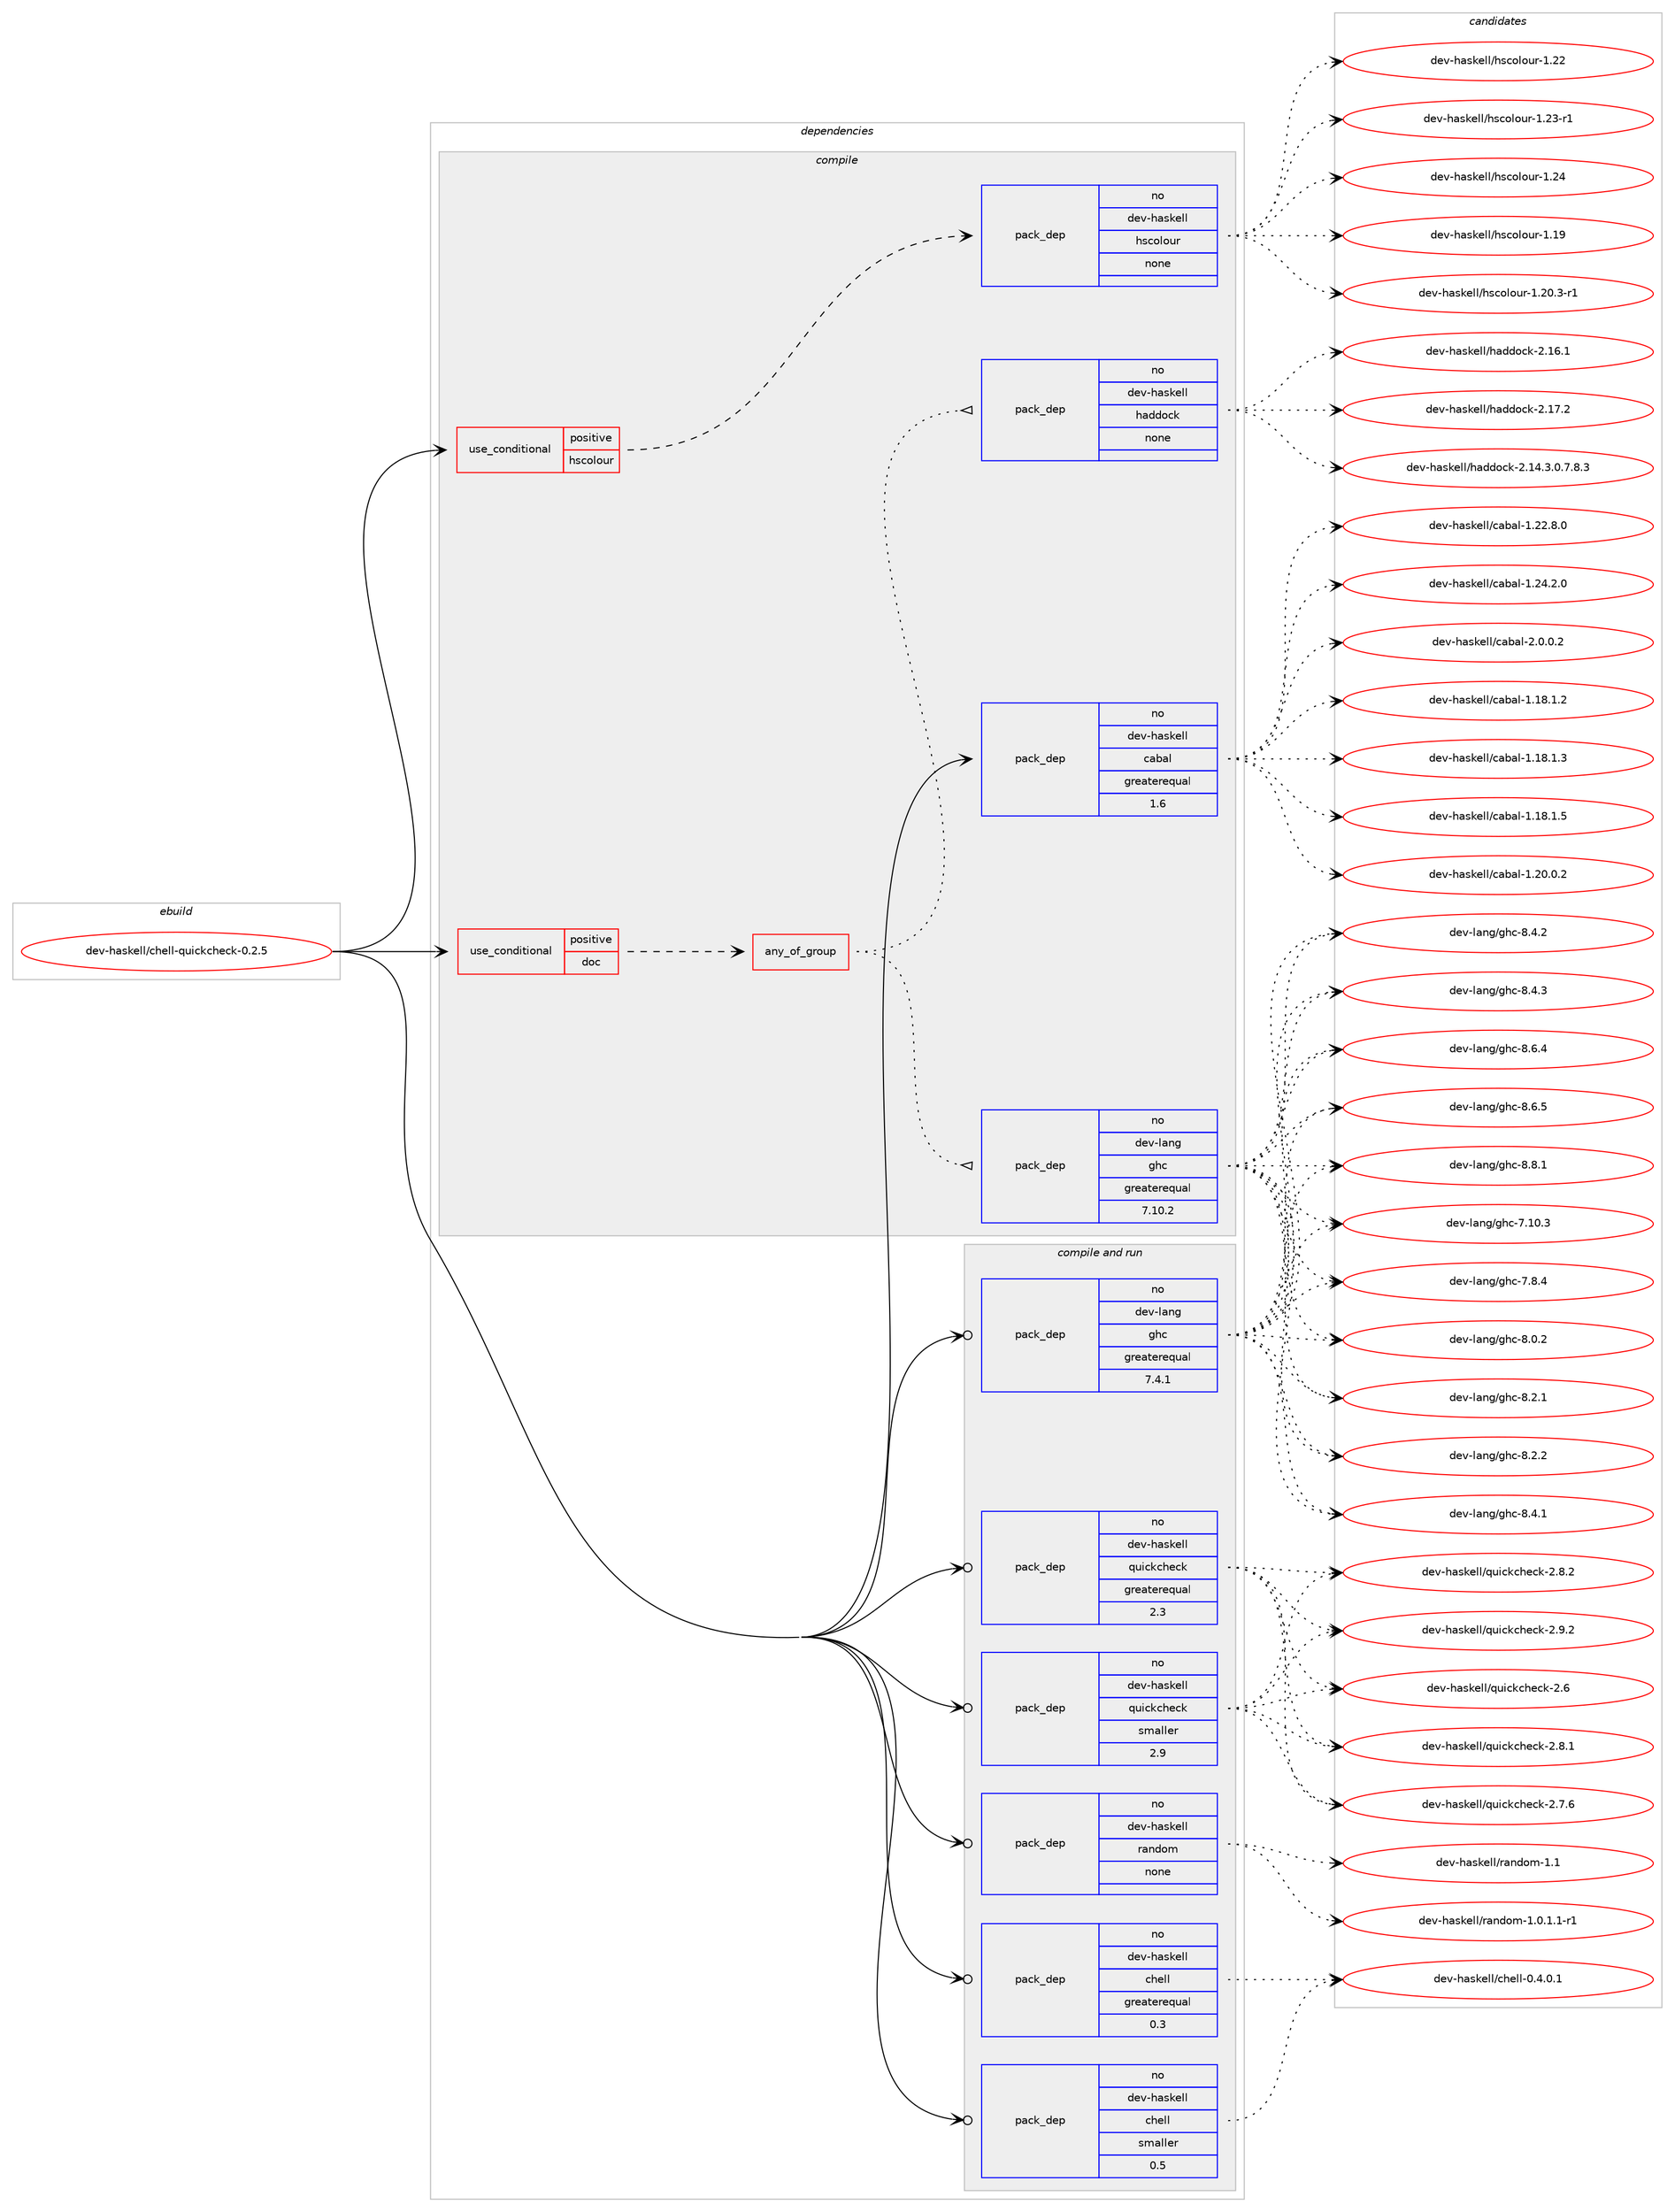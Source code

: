 digraph prolog {

# *************
# Graph options
# *************

newrank=true;
concentrate=true;
compound=true;
graph [rankdir=LR,fontname=Helvetica,fontsize=10,ranksep=1.5];#, ranksep=2.5, nodesep=0.2];
edge  [arrowhead=vee];
node  [fontname=Helvetica,fontsize=10];

# **********
# The ebuild
# **********

subgraph cluster_leftcol {
color=gray;
rank=same;
label=<<i>ebuild</i>>;
id [label="dev-haskell/chell-quickcheck-0.2.5", color=red, width=4, href="../dev-haskell/chell-quickcheck-0.2.5.svg"];
}

# ****************
# The dependencies
# ****************

subgraph cluster_midcol {
color=gray;
label=<<i>dependencies</i>>;
subgraph cluster_compile {
fillcolor="#eeeeee";
style=filled;
label=<<i>compile</i>>;
subgraph cond125096 {
dependency528643 [label=<<TABLE BORDER="0" CELLBORDER="1" CELLSPACING="0" CELLPADDING="4"><TR><TD ROWSPAN="3" CELLPADDING="10">use_conditional</TD></TR><TR><TD>positive</TD></TR><TR><TD>doc</TD></TR></TABLE>>, shape=none, color=red];
subgraph any9602 {
dependency528644 [label=<<TABLE BORDER="0" CELLBORDER="1" CELLSPACING="0" CELLPADDING="4"><TR><TD CELLPADDING="10">any_of_group</TD></TR></TABLE>>, shape=none, color=red];subgraph pack393588 {
dependency528645 [label=<<TABLE BORDER="0" CELLBORDER="1" CELLSPACING="0" CELLPADDING="4" WIDTH="220"><TR><TD ROWSPAN="6" CELLPADDING="30">pack_dep</TD></TR><TR><TD WIDTH="110">no</TD></TR><TR><TD>dev-haskell</TD></TR><TR><TD>haddock</TD></TR><TR><TD>none</TD></TR><TR><TD></TD></TR></TABLE>>, shape=none, color=blue];
}
dependency528644:e -> dependency528645:w [weight=20,style="dotted",arrowhead="oinv"];
subgraph pack393589 {
dependency528646 [label=<<TABLE BORDER="0" CELLBORDER="1" CELLSPACING="0" CELLPADDING="4" WIDTH="220"><TR><TD ROWSPAN="6" CELLPADDING="30">pack_dep</TD></TR><TR><TD WIDTH="110">no</TD></TR><TR><TD>dev-lang</TD></TR><TR><TD>ghc</TD></TR><TR><TD>greaterequal</TD></TR><TR><TD>7.10.2</TD></TR></TABLE>>, shape=none, color=blue];
}
dependency528644:e -> dependency528646:w [weight=20,style="dotted",arrowhead="oinv"];
}
dependency528643:e -> dependency528644:w [weight=20,style="dashed",arrowhead="vee"];
}
id:e -> dependency528643:w [weight=20,style="solid",arrowhead="vee"];
subgraph cond125097 {
dependency528647 [label=<<TABLE BORDER="0" CELLBORDER="1" CELLSPACING="0" CELLPADDING="4"><TR><TD ROWSPAN="3" CELLPADDING="10">use_conditional</TD></TR><TR><TD>positive</TD></TR><TR><TD>hscolour</TD></TR></TABLE>>, shape=none, color=red];
subgraph pack393590 {
dependency528648 [label=<<TABLE BORDER="0" CELLBORDER="1" CELLSPACING="0" CELLPADDING="4" WIDTH="220"><TR><TD ROWSPAN="6" CELLPADDING="30">pack_dep</TD></TR><TR><TD WIDTH="110">no</TD></TR><TR><TD>dev-haskell</TD></TR><TR><TD>hscolour</TD></TR><TR><TD>none</TD></TR><TR><TD></TD></TR></TABLE>>, shape=none, color=blue];
}
dependency528647:e -> dependency528648:w [weight=20,style="dashed",arrowhead="vee"];
}
id:e -> dependency528647:w [weight=20,style="solid",arrowhead="vee"];
subgraph pack393591 {
dependency528649 [label=<<TABLE BORDER="0" CELLBORDER="1" CELLSPACING="0" CELLPADDING="4" WIDTH="220"><TR><TD ROWSPAN="6" CELLPADDING="30">pack_dep</TD></TR><TR><TD WIDTH="110">no</TD></TR><TR><TD>dev-haskell</TD></TR><TR><TD>cabal</TD></TR><TR><TD>greaterequal</TD></TR><TR><TD>1.6</TD></TR></TABLE>>, shape=none, color=blue];
}
id:e -> dependency528649:w [weight=20,style="solid",arrowhead="vee"];
}
subgraph cluster_compileandrun {
fillcolor="#eeeeee";
style=filled;
label=<<i>compile and run</i>>;
subgraph pack393592 {
dependency528650 [label=<<TABLE BORDER="0" CELLBORDER="1" CELLSPACING="0" CELLPADDING="4" WIDTH="220"><TR><TD ROWSPAN="6" CELLPADDING="30">pack_dep</TD></TR><TR><TD WIDTH="110">no</TD></TR><TR><TD>dev-haskell</TD></TR><TR><TD>chell</TD></TR><TR><TD>greaterequal</TD></TR><TR><TD>0.3</TD></TR></TABLE>>, shape=none, color=blue];
}
id:e -> dependency528650:w [weight=20,style="solid",arrowhead="odotvee"];
subgraph pack393593 {
dependency528651 [label=<<TABLE BORDER="0" CELLBORDER="1" CELLSPACING="0" CELLPADDING="4" WIDTH="220"><TR><TD ROWSPAN="6" CELLPADDING="30">pack_dep</TD></TR><TR><TD WIDTH="110">no</TD></TR><TR><TD>dev-haskell</TD></TR><TR><TD>chell</TD></TR><TR><TD>smaller</TD></TR><TR><TD>0.5</TD></TR></TABLE>>, shape=none, color=blue];
}
id:e -> dependency528651:w [weight=20,style="solid",arrowhead="odotvee"];
subgraph pack393594 {
dependency528652 [label=<<TABLE BORDER="0" CELLBORDER="1" CELLSPACING="0" CELLPADDING="4" WIDTH="220"><TR><TD ROWSPAN="6" CELLPADDING="30">pack_dep</TD></TR><TR><TD WIDTH="110">no</TD></TR><TR><TD>dev-haskell</TD></TR><TR><TD>quickcheck</TD></TR><TR><TD>greaterequal</TD></TR><TR><TD>2.3</TD></TR></TABLE>>, shape=none, color=blue];
}
id:e -> dependency528652:w [weight=20,style="solid",arrowhead="odotvee"];
subgraph pack393595 {
dependency528653 [label=<<TABLE BORDER="0" CELLBORDER="1" CELLSPACING="0" CELLPADDING="4" WIDTH="220"><TR><TD ROWSPAN="6" CELLPADDING="30">pack_dep</TD></TR><TR><TD WIDTH="110">no</TD></TR><TR><TD>dev-haskell</TD></TR><TR><TD>quickcheck</TD></TR><TR><TD>smaller</TD></TR><TR><TD>2.9</TD></TR></TABLE>>, shape=none, color=blue];
}
id:e -> dependency528653:w [weight=20,style="solid",arrowhead="odotvee"];
subgraph pack393596 {
dependency528654 [label=<<TABLE BORDER="0" CELLBORDER="1" CELLSPACING="0" CELLPADDING="4" WIDTH="220"><TR><TD ROWSPAN="6" CELLPADDING="30">pack_dep</TD></TR><TR><TD WIDTH="110">no</TD></TR><TR><TD>dev-haskell</TD></TR><TR><TD>random</TD></TR><TR><TD>none</TD></TR><TR><TD></TD></TR></TABLE>>, shape=none, color=blue];
}
id:e -> dependency528654:w [weight=20,style="solid",arrowhead="odotvee"];
subgraph pack393597 {
dependency528655 [label=<<TABLE BORDER="0" CELLBORDER="1" CELLSPACING="0" CELLPADDING="4" WIDTH="220"><TR><TD ROWSPAN="6" CELLPADDING="30">pack_dep</TD></TR><TR><TD WIDTH="110">no</TD></TR><TR><TD>dev-lang</TD></TR><TR><TD>ghc</TD></TR><TR><TD>greaterequal</TD></TR><TR><TD>7.4.1</TD></TR></TABLE>>, shape=none, color=blue];
}
id:e -> dependency528655:w [weight=20,style="solid",arrowhead="odotvee"];
}
subgraph cluster_run {
fillcolor="#eeeeee";
style=filled;
label=<<i>run</i>>;
}
}

# **************
# The candidates
# **************

subgraph cluster_choices {
rank=same;
color=gray;
label=<<i>candidates</i>>;

subgraph choice393588 {
color=black;
nodesep=1;
choice1001011184510497115107101108108471049710010011199107455046495246514648465546564651 [label="dev-haskell/haddock-2.14.3.0.7.8.3", color=red, width=4,href="../dev-haskell/haddock-2.14.3.0.7.8.3.svg"];
choice100101118451049711510710110810847104971001001119910745504649544649 [label="dev-haskell/haddock-2.16.1", color=red, width=4,href="../dev-haskell/haddock-2.16.1.svg"];
choice100101118451049711510710110810847104971001001119910745504649554650 [label="dev-haskell/haddock-2.17.2", color=red, width=4,href="../dev-haskell/haddock-2.17.2.svg"];
dependency528645:e -> choice1001011184510497115107101108108471049710010011199107455046495246514648465546564651:w [style=dotted,weight="100"];
dependency528645:e -> choice100101118451049711510710110810847104971001001119910745504649544649:w [style=dotted,weight="100"];
dependency528645:e -> choice100101118451049711510710110810847104971001001119910745504649554650:w [style=dotted,weight="100"];
}
subgraph choice393589 {
color=black;
nodesep=1;
choice1001011184510897110103471031049945554649484651 [label="dev-lang/ghc-7.10.3", color=red, width=4,href="../dev-lang/ghc-7.10.3.svg"];
choice10010111845108971101034710310499455546564652 [label="dev-lang/ghc-7.8.4", color=red, width=4,href="../dev-lang/ghc-7.8.4.svg"];
choice10010111845108971101034710310499455646484650 [label="dev-lang/ghc-8.0.2", color=red, width=4,href="../dev-lang/ghc-8.0.2.svg"];
choice10010111845108971101034710310499455646504649 [label="dev-lang/ghc-8.2.1", color=red, width=4,href="../dev-lang/ghc-8.2.1.svg"];
choice10010111845108971101034710310499455646504650 [label="dev-lang/ghc-8.2.2", color=red, width=4,href="../dev-lang/ghc-8.2.2.svg"];
choice10010111845108971101034710310499455646524649 [label="dev-lang/ghc-8.4.1", color=red, width=4,href="../dev-lang/ghc-8.4.1.svg"];
choice10010111845108971101034710310499455646524650 [label="dev-lang/ghc-8.4.2", color=red, width=4,href="../dev-lang/ghc-8.4.2.svg"];
choice10010111845108971101034710310499455646524651 [label="dev-lang/ghc-8.4.3", color=red, width=4,href="../dev-lang/ghc-8.4.3.svg"];
choice10010111845108971101034710310499455646544652 [label="dev-lang/ghc-8.6.4", color=red, width=4,href="../dev-lang/ghc-8.6.4.svg"];
choice10010111845108971101034710310499455646544653 [label="dev-lang/ghc-8.6.5", color=red, width=4,href="../dev-lang/ghc-8.6.5.svg"];
choice10010111845108971101034710310499455646564649 [label="dev-lang/ghc-8.8.1", color=red, width=4,href="../dev-lang/ghc-8.8.1.svg"];
dependency528646:e -> choice1001011184510897110103471031049945554649484651:w [style=dotted,weight="100"];
dependency528646:e -> choice10010111845108971101034710310499455546564652:w [style=dotted,weight="100"];
dependency528646:e -> choice10010111845108971101034710310499455646484650:w [style=dotted,weight="100"];
dependency528646:e -> choice10010111845108971101034710310499455646504649:w [style=dotted,weight="100"];
dependency528646:e -> choice10010111845108971101034710310499455646504650:w [style=dotted,weight="100"];
dependency528646:e -> choice10010111845108971101034710310499455646524649:w [style=dotted,weight="100"];
dependency528646:e -> choice10010111845108971101034710310499455646524650:w [style=dotted,weight="100"];
dependency528646:e -> choice10010111845108971101034710310499455646524651:w [style=dotted,weight="100"];
dependency528646:e -> choice10010111845108971101034710310499455646544652:w [style=dotted,weight="100"];
dependency528646:e -> choice10010111845108971101034710310499455646544653:w [style=dotted,weight="100"];
dependency528646:e -> choice10010111845108971101034710310499455646564649:w [style=dotted,weight="100"];
}
subgraph choice393590 {
color=black;
nodesep=1;
choice100101118451049711510710110810847104115991111081111171144549464957 [label="dev-haskell/hscolour-1.19", color=red, width=4,href="../dev-haskell/hscolour-1.19.svg"];
choice10010111845104971151071011081084710411599111108111117114454946504846514511449 [label="dev-haskell/hscolour-1.20.3-r1", color=red, width=4,href="../dev-haskell/hscolour-1.20.3-r1.svg"];
choice100101118451049711510710110810847104115991111081111171144549465050 [label="dev-haskell/hscolour-1.22", color=red, width=4,href="../dev-haskell/hscolour-1.22.svg"];
choice1001011184510497115107101108108471041159911110811111711445494650514511449 [label="dev-haskell/hscolour-1.23-r1", color=red, width=4,href="../dev-haskell/hscolour-1.23-r1.svg"];
choice100101118451049711510710110810847104115991111081111171144549465052 [label="dev-haskell/hscolour-1.24", color=red, width=4,href="../dev-haskell/hscolour-1.24.svg"];
dependency528648:e -> choice100101118451049711510710110810847104115991111081111171144549464957:w [style=dotted,weight="100"];
dependency528648:e -> choice10010111845104971151071011081084710411599111108111117114454946504846514511449:w [style=dotted,weight="100"];
dependency528648:e -> choice100101118451049711510710110810847104115991111081111171144549465050:w [style=dotted,weight="100"];
dependency528648:e -> choice1001011184510497115107101108108471041159911110811111711445494650514511449:w [style=dotted,weight="100"];
dependency528648:e -> choice100101118451049711510710110810847104115991111081111171144549465052:w [style=dotted,weight="100"];
}
subgraph choice393591 {
color=black;
nodesep=1;
choice10010111845104971151071011081084799979897108454946495646494650 [label="dev-haskell/cabal-1.18.1.2", color=red, width=4,href="../dev-haskell/cabal-1.18.1.2.svg"];
choice10010111845104971151071011081084799979897108454946495646494651 [label="dev-haskell/cabal-1.18.1.3", color=red, width=4,href="../dev-haskell/cabal-1.18.1.3.svg"];
choice10010111845104971151071011081084799979897108454946495646494653 [label="dev-haskell/cabal-1.18.1.5", color=red, width=4,href="../dev-haskell/cabal-1.18.1.5.svg"];
choice10010111845104971151071011081084799979897108454946504846484650 [label="dev-haskell/cabal-1.20.0.2", color=red, width=4,href="../dev-haskell/cabal-1.20.0.2.svg"];
choice10010111845104971151071011081084799979897108454946505046564648 [label="dev-haskell/cabal-1.22.8.0", color=red, width=4,href="../dev-haskell/cabal-1.22.8.0.svg"];
choice10010111845104971151071011081084799979897108454946505246504648 [label="dev-haskell/cabal-1.24.2.0", color=red, width=4,href="../dev-haskell/cabal-1.24.2.0.svg"];
choice100101118451049711510710110810847999798971084550464846484650 [label="dev-haskell/cabal-2.0.0.2", color=red, width=4,href="../dev-haskell/cabal-2.0.0.2.svg"];
dependency528649:e -> choice10010111845104971151071011081084799979897108454946495646494650:w [style=dotted,weight="100"];
dependency528649:e -> choice10010111845104971151071011081084799979897108454946495646494651:w [style=dotted,weight="100"];
dependency528649:e -> choice10010111845104971151071011081084799979897108454946495646494653:w [style=dotted,weight="100"];
dependency528649:e -> choice10010111845104971151071011081084799979897108454946504846484650:w [style=dotted,weight="100"];
dependency528649:e -> choice10010111845104971151071011081084799979897108454946505046564648:w [style=dotted,weight="100"];
dependency528649:e -> choice10010111845104971151071011081084799979897108454946505246504648:w [style=dotted,weight="100"];
dependency528649:e -> choice100101118451049711510710110810847999798971084550464846484650:w [style=dotted,weight="100"];
}
subgraph choice393592 {
color=black;
nodesep=1;
choice100101118451049711510710110810847991041011081084548465246484649 [label="dev-haskell/chell-0.4.0.1", color=red, width=4,href="../dev-haskell/chell-0.4.0.1.svg"];
dependency528650:e -> choice100101118451049711510710110810847991041011081084548465246484649:w [style=dotted,weight="100"];
}
subgraph choice393593 {
color=black;
nodesep=1;
choice100101118451049711510710110810847991041011081084548465246484649 [label="dev-haskell/chell-0.4.0.1", color=red, width=4,href="../dev-haskell/chell-0.4.0.1.svg"];
dependency528651:e -> choice100101118451049711510710110810847991041011081084548465246484649:w [style=dotted,weight="100"];
}
subgraph choice393594 {
color=black;
nodesep=1;
choice10010111845104971151071011081084711311710599107991041019910745504654 [label="dev-haskell/quickcheck-2.6", color=red, width=4,href="../dev-haskell/quickcheck-2.6.svg"];
choice100101118451049711510710110810847113117105991079910410199107455046554654 [label="dev-haskell/quickcheck-2.7.6", color=red, width=4,href="../dev-haskell/quickcheck-2.7.6.svg"];
choice100101118451049711510710110810847113117105991079910410199107455046564649 [label="dev-haskell/quickcheck-2.8.1", color=red, width=4,href="../dev-haskell/quickcheck-2.8.1.svg"];
choice100101118451049711510710110810847113117105991079910410199107455046564650 [label="dev-haskell/quickcheck-2.8.2", color=red, width=4,href="../dev-haskell/quickcheck-2.8.2.svg"];
choice100101118451049711510710110810847113117105991079910410199107455046574650 [label="dev-haskell/quickcheck-2.9.2", color=red, width=4,href="../dev-haskell/quickcheck-2.9.2.svg"];
dependency528652:e -> choice10010111845104971151071011081084711311710599107991041019910745504654:w [style=dotted,weight="100"];
dependency528652:e -> choice100101118451049711510710110810847113117105991079910410199107455046554654:w [style=dotted,weight="100"];
dependency528652:e -> choice100101118451049711510710110810847113117105991079910410199107455046564649:w [style=dotted,weight="100"];
dependency528652:e -> choice100101118451049711510710110810847113117105991079910410199107455046564650:w [style=dotted,weight="100"];
dependency528652:e -> choice100101118451049711510710110810847113117105991079910410199107455046574650:w [style=dotted,weight="100"];
}
subgraph choice393595 {
color=black;
nodesep=1;
choice10010111845104971151071011081084711311710599107991041019910745504654 [label="dev-haskell/quickcheck-2.6", color=red, width=4,href="../dev-haskell/quickcheck-2.6.svg"];
choice100101118451049711510710110810847113117105991079910410199107455046554654 [label="dev-haskell/quickcheck-2.7.6", color=red, width=4,href="../dev-haskell/quickcheck-2.7.6.svg"];
choice100101118451049711510710110810847113117105991079910410199107455046564649 [label="dev-haskell/quickcheck-2.8.1", color=red, width=4,href="../dev-haskell/quickcheck-2.8.1.svg"];
choice100101118451049711510710110810847113117105991079910410199107455046564650 [label="dev-haskell/quickcheck-2.8.2", color=red, width=4,href="../dev-haskell/quickcheck-2.8.2.svg"];
choice100101118451049711510710110810847113117105991079910410199107455046574650 [label="dev-haskell/quickcheck-2.9.2", color=red, width=4,href="../dev-haskell/quickcheck-2.9.2.svg"];
dependency528653:e -> choice10010111845104971151071011081084711311710599107991041019910745504654:w [style=dotted,weight="100"];
dependency528653:e -> choice100101118451049711510710110810847113117105991079910410199107455046554654:w [style=dotted,weight="100"];
dependency528653:e -> choice100101118451049711510710110810847113117105991079910410199107455046564649:w [style=dotted,weight="100"];
dependency528653:e -> choice100101118451049711510710110810847113117105991079910410199107455046564650:w [style=dotted,weight="100"];
dependency528653:e -> choice100101118451049711510710110810847113117105991079910410199107455046574650:w [style=dotted,weight="100"];
}
subgraph choice393596 {
color=black;
nodesep=1;
choice1001011184510497115107101108108471149711010011110945494648464946494511449 [label="dev-haskell/random-1.0.1.1-r1", color=red, width=4,href="../dev-haskell/random-1.0.1.1-r1.svg"];
choice1001011184510497115107101108108471149711010011110945494649 [label="dev-haskell/random-1.1", color=red, width=4,href="../dev-haskell/random-1.1.svg"];
dependency528654:e -> choice1001011184510497115107101108108471149711010011110945494648464946494511449:w [style=dotted,weight="100"];
dependency528654:e -> choice1001011184510497115107101108108471149711010011110945494649:w [style=dotted,weight="100"];
}
subgraph choice393597 {
color=black;
nodesep=1;
choice1001011184510897110103471031049945554649484651 [label="dev-lang/ghc-7.10.3", color=red, width=4,href="../dev-lang/ghc-7.10.3.svg"];
choice10010111845108971101034710310499455546564652 [label="dev-lang/ghc-7.8.4", color=red, width=4,href="../dev-lang/ghc-7.8.4.svg"];
choice10010111845108971101034710310499455646484650 [label="dev-lang/ghc-8.0.2", color=red, width=4,href="../dev-lang/ghc-8.0.2.svg"];
choice10010111845108971101034710310499455646504649 [label="dev-lang/ghc-8.2.1", color=red, width=4,href="../dev-lang/ghc-8.2.1.svg"];
choice10010111845108971101034710310499455646504650 [label="dev-lang/ghc-8.2.2", color=red, width=4,href="../dev-lang/ghc-8.2.2.svg"];
choice10010111845108971101034710310499455646524649 [label="dev-lang/ghc-8.4.1", color=red, width=4,href="../dev-lang/ghc-8.4.1.svg"];
choice10010111845108971101034710310499455646524650 [label="dev-lang/ghc-8.4.2", color=red, width=4,href="../dev-lang/ghc-8.4.2.svg"];
choice10010111845108971101034710310499455646524651 [label="dev-lang/ghc-8.4.3", color=red, width=4,href="../dev-lang/ghc-8.4.3.svg"];
choice10010111845108971101034710310499455646544652 [label="dev-lang/ghc-8.6.4", color=red, width=4,href="../dev-lang/ghc-8.6.4.svg"];
choice10010111845108971101034710310499455646544653 [label="dev-lang/ghc-8.6.5", color=red, width=4,href="../dev-lang/ghc-8.6.5.svg"];
choice10010111845108971101034710310499455646564649 [label="dev-lang/ghc-8.8.1", color=red, width=4,href="../dev-lang/ghc-8.8.1.svg"];
dependency528655:e -> choice1001011184510897110103471031049945554649484651:w [style=dotted,weight="100"];
dependency528655:e -> choice10010111845108971101034710310499455546564652:w [style=dotted,weight="100"];
dependency528655:e -> choice10010111845108971101034710310499455646484650:w [style=dotted,weight="100"];
dependency528655:e -> choice10010111845108971101034710310499455646504649:w [style=dotted,weight="100"];
dependency528655:e -> choice10010111845108971101034710310499455646504650:w [style=dotted,weight="100"];
dependency528655:e -> choice10010111845108971101034710310499455646524649:w [style=dotted,weight="100"];
dependency528655:e -> choice10010111845108971101034710310499455646524650:w [style=dotted,weight="100"];
dependency528655:e -> choice10010111845108971101034710310499455646524651:w [style=dotted,weight="100"];
dependency528655:e -> choice10010111845108971101034710310499455646544652:w [style=dotted,weight="100"];
dependency528655:e -> choice10010111845108971101034710310499455646544653:w [style=dotted,weight="100"];
dependency528655:e -> choice10010111845108971101034710310499455646564649:w [style=dotted,weight="100"];
}
}

}
